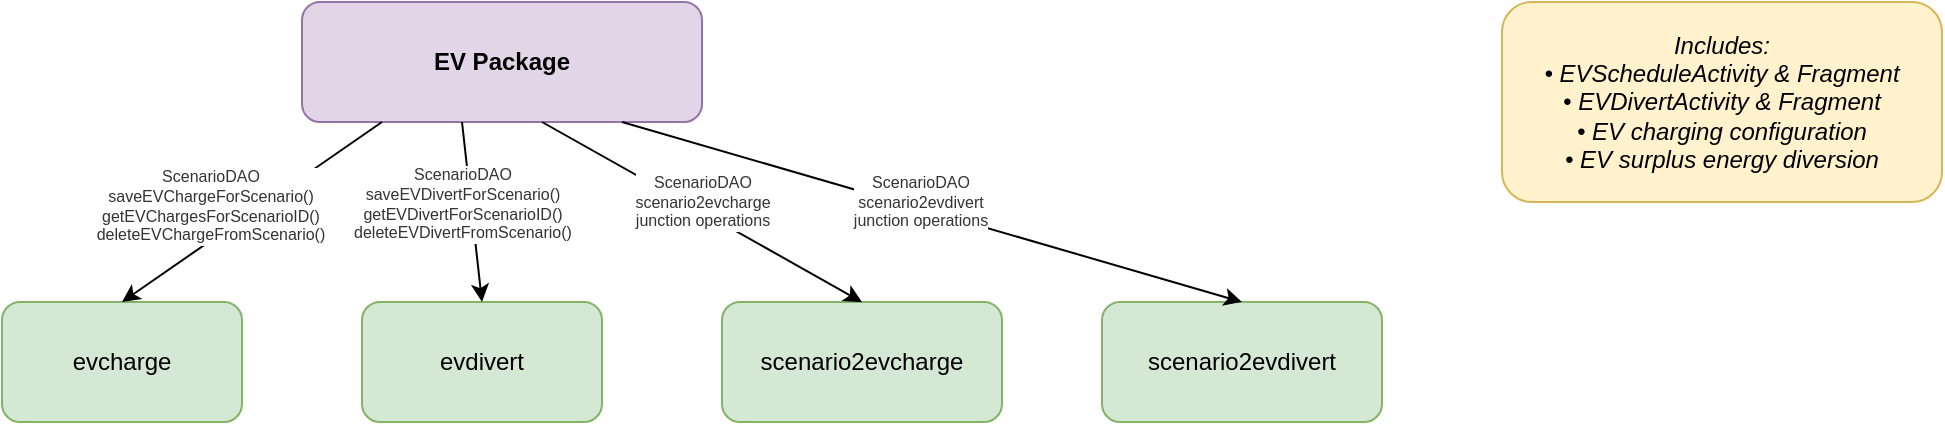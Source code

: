<mxfile version="24.0.0" type="device">
  <diagram name="EV Package Dependencies" id="ev-package">
    <mxGraphModel dx="1200" dy="700" grid="1" gridSize="10" guides="1" tooltips="1" connect="1" arrows="1" fold="1" page="1" pageScale="1" pageWidth="1400" pageHeight="900" math="0" shadow="0">
      <root>
        <mxCell id="0" />
        <mxCell id="1" parent="0" />
        
        <!-- EV Package -->
        <mxCell id="ev-package" value="EV Package" style="rounded=1;whiteSpace=wrap;html=1;fillColor=#E1D5E7;strokeColor=#9673A6;fontColor=#000000;fontStyle=1;" vertex="1" parent="1">
          <mxGeometry x="200" y="50" width="200" height="60" as="geometry" />
        </mxCell>
        
        <!-- Database Tables -->
        <mxCell id="evcharge-table" value="evcharge" style="rounded=1;whiteSpace=wrap;html=1;fillColor=#D5E8D4;strokeColor=#82B366;fontColor=#000000;" vertex="1" parent="1">
          <mxGeometry x="50" y="200" width="120" height="60" as="geometry" />
        </mxCell>
        
        <mxCell id="evdivert-table" value="evdivert" style="rounded=1;whiteSpace=wrap;html=1;fillColor=#D5E8D4;strokeColor=#82B366;fontColor=#000000;" vertex="1" parent="1">
          <mxGeometry x="230" y="200" width="120" height="60" as="geometry" />
        </mxCell>
        
        <mxCell id="scenario2evcharge-table" value="scenario2evcharge" style="rounded=1;whiteSpace=wrap;html=1;fillColor=#D5E8D4;strokeColor=#82B366;fontColor=#000000;" vertex="1" parent="1">
          <mxGeometry x="410" y="200" width="140" height="60" as="geometry" />
        </mxCell>
        
        <mxCell id="scenario2evdivert-table" value="scenario2evdivert" style="rounded=1;whiteSpace=wrap;html=1;fillColor=#D5E8D4;strokeColor=#82B366;fontColor=#000000;" vertex="1" parent="1">
          <mxGeometry x="600" y="200" width="140" height="60" as="geometry" />
        </mxCell>
        
        <!-- Connections with DAO annotations -->
        <mxCell id="connection1" value="" style="endArrow=classic;html=1;rounded=1;exitX=0.2;exitY=1;exitDx=0;exitDy=0;entryX=0.5;entryY=0;entryDx=0;entryDy=0;" edge="1" parent="1" source="ev-package" target="evcharge-table">
          <mxGeometry width="50" height="50" relative="1" as="geometry">
            <mxPoint x="400" y="400" as="sourcePoint" />
            <mxPoint x="450" y="350" as="targetPoint" />
          </mxGeometry>
        </mxCell>
        
        <mxCell id="dao1-label" value="ScenarioDAO&#xa;saveEVChargeForScenario()&#xa;getEVChargesForScenarioID()&#xa;deleteEVChargeFromScenario()" style="edgeLabel;html=1;align=center;verticalAlign=middle;resizable=0;points=[];fontSize=8;fontColor=#333333;" vertex="1" connectable="0" parent="connection1">
          <mxGeometry x="-0.2" y="1" relative="1" as="geometry">
            <mxPoint x="-35" y="5" as="offset" />
          </mxGeometry>
        </mxCell>
        
        <mxCell id="connection2" value="" style="endArrow=classic;html=1;rounded=1;exitX=0.4;exitY=1;exitDx=0;exitDy=0;entryX=0.5;entryY=0;entryDx=0;entryDy=0;" edge="1" parent="1" source="ev-package" target="evdivert-table">
          <mxGeometry width="50" height="50" relative="1" as="geometry">
            <mxPoint x="400" y="400" as="sourcePoint" />
            <mxPoint x="450" y="350" as="targetPoint" />
          </mxGeometry>
        </mxCell>
        
        <mxCell id="dao2-label" value="ScenarioDAO&#xa;saveEVDivertForScenario()&#xa;getEVDivertForScenarioID()&#xa;deleteEVDivertFromScenario()" style="edgeLabel;html=1;align=center;verticalAlign=middle;resizable=0;points=[];fontSize=8;fontColor=#333333;" vertex="1" connectable="0" parent="connection2">
          <mxGeometry x="-0.2" y="1" relative="1" as="geometry">
            <mxPoint x="-5" y="5" as="offset" />
          </mxGeometry>
        </mxCell>
        
        <mxCell id="connection3" value="" style="endArrow=classic;html=1;rounded=1;exitX=0.6;exitY=1;exitDx=0;exitDy=0;entryX=0.5;entryY=0;entryDx=0;entryDy=0;" edge="1" parent="1" source="ev-package" target="scenario2evcharge-table">
          <mxGeometry width="50" height="50" relative="1" as="geometry">
            <mxPoint x="400" y="400" as="sourcePoint" />
            <mxPoint x="450" y="350" as="targetPoint" />
          </mxGeometry>
        </mxCell>
        
        <mxCell id="dao3-label" value="ScenarioDAO&#xa;scenario2evcharge&#xa;junction operations" style="edgeLabel;html=1;align=center;verticalAlign=middle;resizable=0;points=[];fontSize=8;fontColor=#333333;" vertex="1" connectable="0" parent="connection3">
          <mxGeometry x="-0.2" y="1" relative="1" as="geometry">
            <mxPoint x="15" y="5" as="offset" />
          </mxGeometry>
        </mxCell>
        
        <mxCell id="connection4" value="" style="endArrow=classic;html=1;rounded=1;exitX=0.8;exitY=1;exitDx=0;exitDy=0;entryX=0.5;entryY=0;entryDx=0;entryDy=0;" edge="1" parent="1" source="ev-package" target="scenario2evdivert-table">
          <mxGeometry width="50" height="50" relative="1" as="geometry">
            <mxPoint x="400" y="400" as="sourcePoint" />
            <mxPoint x="450" y="350" as="targetPoint" />
          </mxGeometry>
        </mxCell>
        
        <mxCell id="dao4-label" value="ScenarioDAO&#xa;scenario2evdivert&#xa;junction operations" style="edgeLabel;html=1;align=center;verticalAlign=middle;resizable=0;points=[];fontSize=8;fontColor=#333333;" vertex="1" connectable="0" parent="connection4">
          <mxGeometry x="-0.2" y="1" relative="1" as="geometry">
            <mxPoint x="25" y="5" as="offset" />
          </mxGeometry>
        </mxCell>
        
        <!-- Includes note -->
        <mxCell id="note" value="Includes:&#xa;• EVScheduleActivity &amp; Fragment&#xa;• EVDivertActivity &amp; Fragment&#xa;• EV charging configuration&#xa;• EV surplus energy diversion" style="rounded=1;whiteSpace=wrap;html=1;fillColor=#FFF2CC;strokeColor=#D6B656;fontColor=#000000;fontStyle=2;" vertex="1" parent="1">
          <mxGeometry x="800" y="50" width="220" height="100" as="geometry" />
        </mxCell>
        
      </root>
    </mxGraphModel>
  </diagram>
</mxfile>